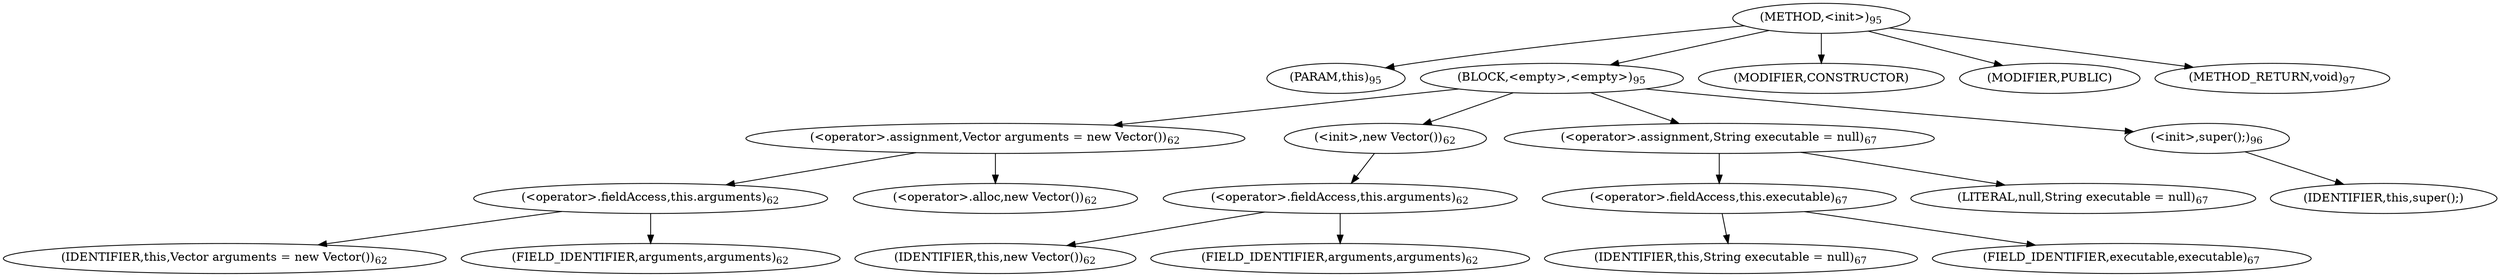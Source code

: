 digraph "&lt;init&gt;" {  
"175" [label = <(METHOD,&lt;init&gt;)<SUB>95</SUB>> ]
"8" [label = <(PARAM,this)<SUB>95</SUB>> ]
"176" [label = <(BLOCK,&lt;empty&gt;,&lt;empty&gt;)<SUB>95</SUB>> ]
"177" [label = <(&lt;operator&gt;.assignment,Vector arguments = new Vector())<SUB>62</SUB>> ]
"178" [label = <(&lt;operator&gt;.fieldAccess,this.arguments)<SUB>62</SUB>> ]
"179" [label = <(IDENTIFIER,this,Vector arguments = new Vector())<SUB>62</SUB>> ]
"180" [label = <(FIELD_IDENTIFIER,arguments,arguments)<SUB>62</SUB>> ]
"181" [label = <(&lt;operator&gt;.alloc,new Vector())<SUB>62</SUB>> ]
"182" [label = <(&lt;init&gt;,new Vector())<SUB>62</SUB>> ]
"183" [label = <(&lt;operator&gt;.fieldAccess,this.arguments)<SUB>62</SUB>> ]
"184" [label = <(IDENTIFIER,this,new Vector())<SUB>62</SUB>> ]
"185" [label = <(FIELD_IDENTIFIER,arguments,arguments)<SUB>62</SUB>> ]
"186" [label = <(&lt;operator&gt;.assignment,String executable = null)<SUB>67</SUB>> ]
"187" [label = <(&lt;operator&gt;.fieldAccess,this.executable)<SUB>67</SUB>> ]
"188" [label = <(IDENTIFIER,this,String executable = null)<SUB>67</SUB>> ]
"189" [label = <(FIELD_IDENTIFIER,executable,executable)<SUB>67</SUB>> ]
"190" [label = <(LITERAL,null,String executable = null)<SUB>67</SUB>> ]
"191" [label = <(&lt;init&gt;,super();)<SUB>96</SUB>> ]
"7" [label = <(IDENTIFIER,this,super();)> ]
"192" [label = <(MODIFIER,CONSTRUCTOR)> ]
"193" [label = <(MODIFIER,PUBLIC)> ]
"194" [label = <(METHOD_RETURN,void)<SUB>97</SUB>> ]
  "175" -> "8" 
  "175" -> "176" 
  "175" -> "192" 
  "175" -> "193" 
  "175" -> "194" 
  "176" -> "177" 
  "176" -> "182" 
  "176" -> "186" 
  "176" -> "191" 
  "177" -> "178" 
  "177" -> "181" 
  "178" -> "179" 
  "178" -> "180" 
  "182" -> "183" 
  "183" -> "184" 
  "183" -> "185" 
  "186" -> "187" 
  "186" -> "190" 
  "187" -> "188" 
  "187" -> "189" 
  "191" -> "7" 
}
